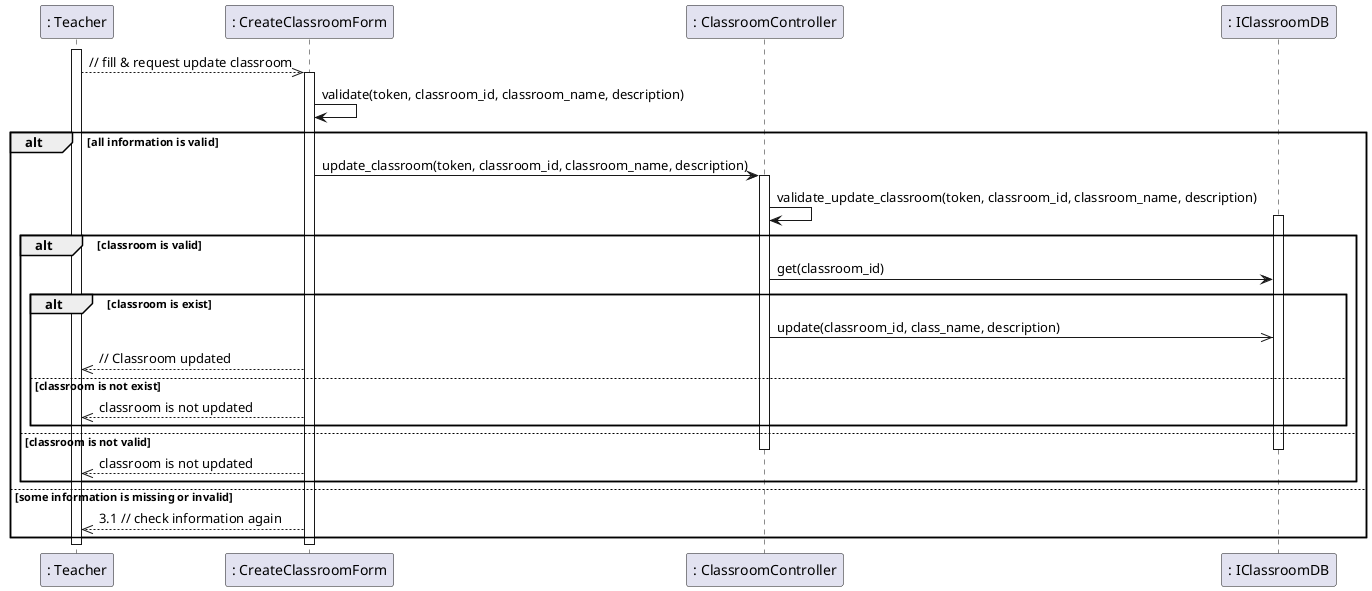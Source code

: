@startuml updateClass

activate ": Teacher"
": Teacher" -->> ": CreateClassroomForm": // fill & request update classroom
activate ": CreateClassroomForm"
": CreateClassroomForm" -> ": CreateClassroomForm": validate(token, classroom_id, classroom_name, description)
alt all information is valid
    ": CreateClassroomForm" -> ": ClassroomController": update_classroom(token, classroom_id, classroom_name, description)
    activate ": ClassroomController"
    ": ClassroomController" -> ": ClassroomController": validate_update_classroom(token, classroom_id, classroom_name, description)
    activate ": IClassroomDB"
    alt classroom is valid
        ": ClassroomController" -> ": IClassroomDB": get(classroom_id)
        alt classroom is exist
            ": ClassroomController" ->> ": IClassroomDB": update(classroom_id, class_name, description)
            ": CreateClassroomForm" -->> ": Teacher": // Classroom updated
        else classroom is not exist
            ": CreateClassroomForm" -->> ": Teacher": classroom is not updated
        end
    else classroom is not valid
        deactivate ": IClassroomDB"
        deactivate ": ClassroomController"
        ": CreateClassroomForm" -->> ": Teacher": classroom is not updated
    end
else some information is missing or invalid
    ": CreateClassroomForm" -->> ": Teacher": 3.1 // check information again
end

deactivate ": CreateClassroomForm"
deactivate ": Teacher"

@enduml